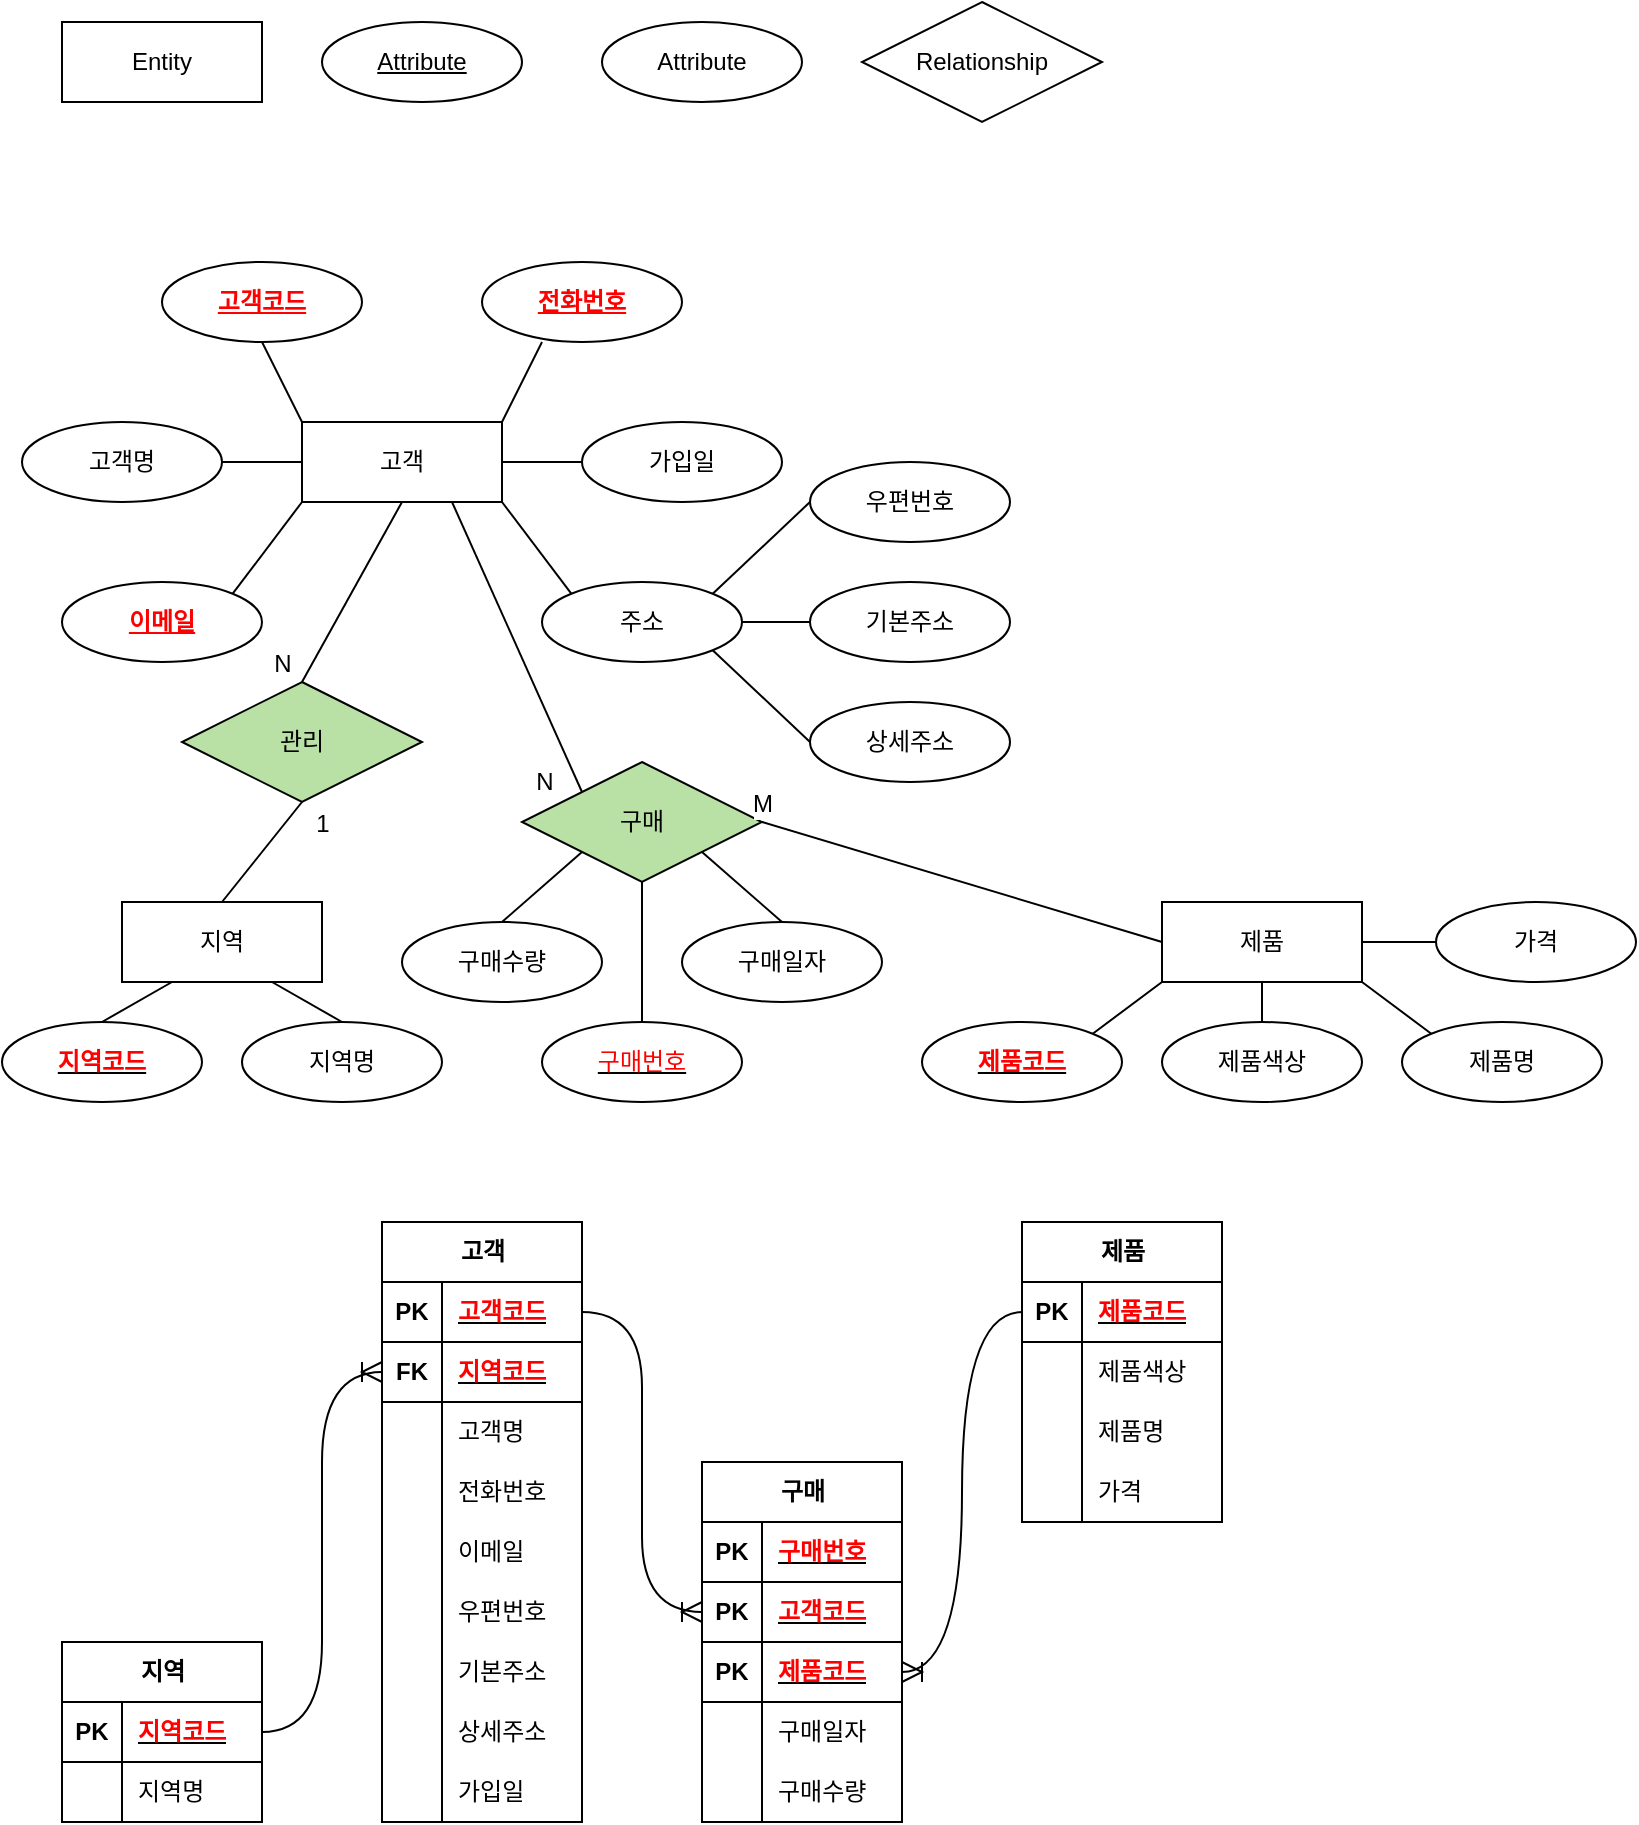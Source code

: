 <mxfile version="26.0.6">
  <diagram name="페이지-1" id="IPxUsClt1SjiCOk8dDJX">
    <mxGraphModel dx="1195" dy="687" grid="1" gridSize="10" guides="1" tooltips="1" connect="1" arrows="1" fold="1" page="1" pageScale="1" pageWidth="827" pageHeight="1169" math="0" shadow="0">
      <root>
        <mxCell id="0" />
        <mxCell id="1" parent="0" />
        <mxCell id="_MS-6Ia2rroUucipYkj8-1" value="Entity" style="whiteSpace=wrap;html=1;align=center;" parent="1" vertex="1">
          <mxGeometry x="40" y="40" width="100" height="40" as="geometry" />
        </mxCell>
        <mxCell id="_MS-6Ia2rroUucipYkj8-2" value="Relationship" style="shape=rhombus;perimeter=rhombusPerimeter;whiteSpace=wrap;html=1;align=center;" parent="1" vertex="1">
          <mxGeometry x="440" y="30" width="120" height="60" as="geometry" />
        </mxCell>
        <mxCell id="_MS-6Ia2rroUucipYkj8-3" value="Attribute" style="ellipse;whiteSpace=wrap;html=1;align=center;" parent="1" vertex="1">
          <mxGeometry x="310" y="40" width="100" height="40" as="geometry" />
        </mxCell>
        <mxCell id="_MS-6Ia2rroUucipYkj8-4" value="Attribute" style="ellipse;whiteSpace=wrap;html=1;align=center;fontStyle=4;" parent="1" vertex="1">
          <mxGeometry x="170" y="40" width="100" height="40" as="geometry" />
        </mxCell>
        <mxCell id="_MS-6Ia2rroUucipYkj8-37" value="고객" style="whiteSpace=wrap;html=1;align=center;" parent="1" vertex="1">
          <mxGeometry x="160" y="240" width="100" height="40" as="geometry" />
        </mxCell>
        <mxCell id="_MS-6Ia2rroUucipYkj8-38" value="고객명" style="ellipse;whiteSpace=wrap;html=1;align=center;" parent="1" vertex="1">
          <mxGeometry x="20" y="240" width="100" height="40" as="geometry" />
        </mxCell>
        <mxCell id="_MS-6Ia2rroUucipYkj8-39" value="고객코드" style="ellipse;whiteSpace=wrap;html=1;align=center;fontStyle=5;fontColor=#FF0000;" parent="1" vertex="1">
          <mxGeometry x="90" y="160" width="100" height="40" as="geometry" />
        </mxCell>
        <mxCell id="_MS-6Ia2rroUucipYkj8-43" value="가입일" style="ellipse;whiteSpace=wrap;html=1;align=center;" parent="1" vertex="1">
          <mxGeometry x="300" y="240" width="100" height="40" as="geometry" />
        </mxCell>
        <mxCell id="_MS-6Ia2rroUucipYkj8-44" value="" style="endArrow=none;html=1;rounded=0;exitX=0.5;exitY=1;exitDx=0;exitDy=0;entryX=0;entryY=0;entryDx=0;entryDy=0;" parent="1" source="_MS-6Ia2rroUucipYkj8-39" target="_MS-6Ia2rroUucipYkj8-37" edge="1">
          <mxGeometry relative="1" as="geometry">
            <mxPoint x="360" y="310" as="sourcePoint" />
            <mxPoint x="520" y="310" as="targetPoint" />
          </mxGeometry>
        </mxCell>
        <mxCell id="_MS-6Ia2rroUucipYkj8-45" value="" style="endArrow=none;html=1;rounded=0;exitX=1;exitY=1;exitDx=0;exitDy=0;entryX=0;entryY=0;entryDx=0;entryDy=0;" parent="1" source="_MS-6Ia2rroUucipYkj8-37" target="_MS-6Ia2rroUucipYkj8-50" edge="1">
          <mxGeometry relative="1" as="geometry">
            <mxPoint x="235" y="280" as="sourcePoint" />
            <mxPoint x="280" y="320" as="targetPoint" />
          </mxGeometry>
        </mxCell>
        <mxCell id="_MS-6Ia2rroUucipYkj8-46" value="" style="endArrow=none;html=1;rounded=0;exitX=0;exitY=1;exitDx=0;exitDy=0;entryX=1;entryY=0;entryDx=0;entryDy=0;" parent="1" source="_MS-6Ia2rroUucipYkj8-37" edge="1">
          <mxGeometry relative="1" as="geometry">
            <mxPoint x="95" y="280" as="sourcePoint" />
            <mxPoint x="125.355" y="325.858" as="targetPoint" />
          </mxGeometry>
        </mxCell>
        <mxCell id="_MS-6Ia2rroUucipYkj8-47" value="" style="endArrow=none;html=1;rounded=0;exitX=0.25;exitY=1;exitDx=0;exitDy=0;entryX=1;entryY=0;entryDx=0;entryDy=0;" parent="1" edge="1" target="_MS-6Ia2rroUucipYkj8-37">
          <mxGeometry relative="1" as="geometry">
            <mxPoint x="280" y="200" as="sourcePoint" />
            <mxPoint x="235" y="240" as="targetPoint" />
          </mxGeometry>
        </mxCell>
        <mxCell id="_MS-6Ia2rroUucipYkj8-48" value="" style="endArrow=none;html=1;rounded=0;exitX=0;exitY=0.5;exitDx=0;exitDy=0;entryX=1;entryY=0.5;entryDx=0;entryDy=0;" parent="1" source="_MS-6Ia2rroUucipYkj8-37" target="_MS-6Ia2rroUucipYkj8-38" edge="1">
          <mxGeometry relative="1" as="geometry">
            <mxPoint x="205" y="300" as="sourcePoint" />
            <mxPoint x="160" y="340" as="targetPoint" />
          </mxGeometry>
        </mxCell>
        <mxCell id="_MS-6Ia2rroUucipYkj8-49" value="" style="endArrow=none;html=1;rounded=0;exitX=0;exitY=0.5;exitDx=0;exitDy=0;" parent="1" source="_MS-6Ia2rroUucipYkj8-43" edge="1">
          <mxGeometry relative="1" as="geometry">
            <mxPoint x="170" y="270" as="sourcePoint" />
            <mxPoint x="260" y="260" as="targetPoint" />
          </mxGeometry>
        </mxCell>
        <mxCell id="_MS-6Ia2rroUucipYkj8-50" value="주소" style="ellipse;whiteSpace=wrap;html=1;align=center;" parent="1" vertex="1">
          <mxGeometry x="280" y="320" width="100" height="40" as="geometry" />
        </mxCell>
        <mxCell id="_MS-6Ia2rroUucipYkj8-51" value="" style="endArrow=none;html=1;rounded=0;exitX=0.5;exitY=1;exitDx=0;exitDy=0;entryX=0.5;entryY=0;entryDx=0;entryDy=0;" parent="1" source="_MS-6Ia2rroUucipYkj8-37" target="1ZsOhBuOJipP3vYC-Oml-26" edge="1">
          <mxGeometry relative="1" as="geometry">
            <mxPoint x="245" y="290" as="sourcePoint" />
            <mxPoint x="210" y="350" as="targetPoint" />
          </mxGeometry>
        </mxCell>
        <mxCell id="1ZsOhBuOJipP3vYC-Oml-28" value="N" style="edgeLabel;html=1;align=center;verticalAlign=middle;resizable=0;points=[];fontSize=12;" vertex="1" connectable="0" parent="_MS-6Ia2rroUucipYkj8-51">
          <mxGeometry x="0.486" y="1" relative="1" as="geometry">
            <mxPoint x="-24" y="13" as="offset" />
          </mxGeometry>
        </mxCell>
        <mxCell id="_MS-6Ia2rroUucipYkj8-52" value="기본주소" style="ellipse;whiteSpace=wrap;html=1;align=center;" parent="1" vertex="1">
          <mxGeometry x="414" y="320" width="100" height="40" as="geometry" />
        </mxCell>
        <mxCell id="_MS-6Ia2rroUucipYkj8-53" value="상세주소" style="ellipse;whiteSpace=wrap;html=1;align=center;" parent="1" vertex="1">
          <mxGeometry x="414" y="380" width="100" height="40" as="geometry" />
        </mxCell>
        <mxCell id="_MS-6Ia2rroUucipYkj8-54" value="우편번호" style="ellipse;whiteSpace=wrap;html=1;align=center;" parent="1" vertex="1">
          <mxGeometry x="414" y="260" width="100" height="40" as="geometry" />
        </mxCell>
        <mxCell id="_MS-6Ia2rroUucipYkj8-56" value="" style="endArrow=none;html=1;rounded=0;exitX=0;exitY=0.5;exitDx=0;exitDy=0;entryX=1;entryY=0;entryDx=0;entryDy=0;" parent="1" source="_MS-6Ia2rroUucipYkj8-54" target="_MS-6Ia2rroUucipYkj8-50" edge="1">
          <mxGeometry relative="1" as="geometry">
            <mxPoint x="410" y="290" as="sourcePoint" />
            <mxPoint x="380" y="339.58" as="targetPoint" />
            <Array as="points" />
          </mxGeometry>
        </mxCell>
        <mxCell id="_MS-6Ia2rroUucipYkj8-57" value="" style="endArrow=none;html=1;rounded=0;exitX=0;exitY=0.5;exitDx=0;exitDy=0;entryX=1;entryY=1;entryDx=0;entryDy=0;" parent="1" source="_MS-6Ia2rroUucipYkj8-53" target="_MS-6Ia2rroUucipYkj8-50" edge="1">
          <mxGeometry relative="1" as="geometry">
            <mxPoint x="424" y="290" as="sourcePoint" />
            <mxPoint x="375" y="336" as="targetPoint" />
            <Array as="points" />
          </mxGeometry>
        </mxCell>
        <mxCell id="_MS-6Ia2rroUucipYkj8-58" value="" style="endArrow=none;html=1;rounded=0;exitX=0;exitY=0.5;exitDx=0;exitDy=0;entryX=1;entryY=0.5;entryDx=0;entryDy=0;" parent="1" source="_MS-6Ia2rroUucipYkj8-52" target="_MS-6Ia2rroUucipYkj8-50" edge="1">
          <mxGeometry relative="1" as="geometry">
            <mxPoint x="434" y="300" as="sourcePoint" />
            <mxPoint x="385" y="346" as="targetPoint" />
            <Array as="points" />
          </mxGeometry>
        </mxCell>
        <mxCell id="_MS-6Ia2rroUucipYkj8-59" value="이메일" style="ellipse;whiteSpace=wrap;html=1;align=center;fontStyle=5;fontColor=#FF0000;" parent="1" vertex="1">
          <mxGeometry x="40" y="320" width="100" height="40" as="geometry" />
        </mxCell>
        <mxCell id="_MS-6Ia2rroUucipYkj8-60" value="전화번호" style="ellipse;whiteSpace=wrap;html=1;align=center;fontStyle=5;fontColor=#FF0000;" parent="1" vertex="1">
          <mxGeometry x="250" y="160" width="100" height="40" as="geometry" />
        </mxCell>
        <mxCell id="1ZsOhBuOJipP3vYC-Oml-1" value="지역" style="whiteSpace=wrap;html=1;align=center;" vertex="1" parent="1">
          <mxGeometry x="70" y="480" width="100" height="40" as="geometry" />
        </mxCell>
        <mxCell id="1ZsOhBuOJipP3vYC-Oml-2" value="&lt;b&gt;&lt;font style=&quot;color: rgb(255, 0, 0);&quot;&gt;지역코드&lt;/font&gt;&lt;/b&gt;" style="ellipse;whiteSpace=wrap;html=1;align=center;fontStyle=4;" vertex="1" parent="1">
          <mxGeometry x="10" y="540" width="100" height="40" as="geometry" />
        </mxCell>
        <mxCell id="1ZsOhBuOJipP3vYC-Oml-3" value="지역명" style="ellipse;whiteSpace=wrap;html=1;align=center;" vertex="1" parent="1">
          <mxGeometry x="130" y="540" width="100" height="40" as="geometry" />
        </mxCell>
        <mxCell id="1ZsOhBuOJipP3vYC-Oml-4" value="" style="endArrow=none;html=1;rounded=0;exitX=0.25;exitY=1;exitDx=0;exitDy=0;entryX=0.5;entryY=0;entryDx=0;entryDy=0;" edge="1" parent="1" source="1ZsOhBuOJipP3vYC-Oml-1" target="1ZsOhBuOJipP3vYC-Oml-2">
          <mxGeometry relative="1" as="geometry">
            <mxPoint x="90" y="520" as="sourcePoint" />
            <mxPoint x="90" y="540" as="targetPoint" />
          </mxGeometry>
        </mxCell>
        <mxCell id="1ZsOhBuOJipP3vYC-Oml-5" value="" style="endArrow=none;html=1;rounded=0;exitX=0.75;exitY=1;exitDx=0;exitDy=0;entryX=0.5;entryY=0;entryDx=0;entryDy=0;" edge="1" parent="1" source="1ZsOhBuOJipP3vYC-Oml-1" target="1ZsOhBuOJipP3vYC-Oml-3">
          <mxGeometry relative="1" as="geometry">
            <mxPoint x="130" y="400" as="sourcePoint" />
            <mxPoint x="130" y="470" as="targetPoint" />
          </mxGeometry>
        </mxCell>
        <mxCell id="1ZsOhBuOJipP3vYC-Oml-7" value="제품" style="whiteSpace=wrap;html=1;align=center;" vertex="1" parent="1">
          <mxGeometry x="590" y="480" width="100" height="40" as="geometry" />
        </mxCell>
        <mxCell id="1ZsOhBuOJipP3vYC-Oml-8" value="&lt;font style=&quot;color: rgb(255, 0, 0);&quot;&gt;&lt;b&gt;제품코드&lt;/b&gt;&lt;/font&gt;" style="ellipse;whiteSpace=wrap;html=1;align=center;fontStyle=4;" vertex="1" parent="1">
          <mxGeometry x="470" y="540" width="100" height="40" as="geometry" />
        </mxCell>
        <mxCell id="1ZsOhBuOJipP3vYC-Oml-9" value="제품명" style="ellipse;whiteSpace=wrap;html=1;align=center;" vertex="1" parent="1">
          <mxGeometry x="710" y="540" width="100" height="40" as="geometry" />
        </mxCell>
        <mxCell id="1ZsOhBuOJipP3vYC-Oml-10" value="제품색상" style="ellipse;whiteSpace=wrap;html=1;align=center;" vertex="1" parent="1">
          <mxGeometry x="590" y="540" width="100" height="40" as="geometry" />
        </mxCell>
        <mxCell id="1ZsOhBuOJipP3vYC-Oml-11" value="" style="endArrow=none;html=1;rounded=0;exitX=0;exitY=1;exitDx=0;exitDy=0;entryX=1;entryY=0;entryDx=0;entryDy=0;" edge="1" parent="1" source="1ZsOhBuOJipP3vYC-Oml-7" target="1ZsOhBuOJipP3vYC-Oml-8">
          <mxGeometry relative="1" as="geometry">
            <mxPoint x="290" y="530" as="sourcePoint" />
            <mxPoint x="290" y="550" as="targetPoint" />
          </mxGeometry>
        </mxCell>
        <mxCell id="1ZsOhBuOJipP3vYC-Oml-13" value="" style="endArrow=none;html=1;rounded=0;exitX=1;exitY=1;exitDx=0;exitDy=0;entryX=0;entryY=0;entryDx=0;entryDy=0;" edge="1" parent="1" source="1ZsOhBuOJipP3vYC-Oml-7" target="1ZsOhBuOJipP3vYC-Oml-9">
          <mxGeometry relative="1" as="geometry">
            <mxPoint x="600" y="530" as="sourcePoint" />
            <mxPoint x="565" y="556" as="targetPoint" />
          </mxGeometry>
        </mxCell>
        <mxCell id="1ZsOhBuOJipP3vYC-Oml-14" value="" style="endArrow=none;html=1;rounded=0;exitX=0.5;exitY=1;exitDx=0;exitDy=0;entryX=0.5;entryY=0;entryDx=0;entryDy=0;" edge="1" parent="1" source="1ZsOhBuOJipP3vYC-Oml-7" target="1ZsOhBuOJipP3vYC-Oml-10">
          <mxGeometry relative="1" as="geometry">
            <mxPoint x="610" y="540" as="sourcePoint" />
            <mxPoint x="575" y="566" as="targetPoint" />
          </mxGeometry>
        </mxCell>
        <mxCell id="1ZsOhBuOJipP3vYC-Oml-15" value="구매" style="shape=rhombus;perimeter=rhombusPerimeter;whiteSpace=wrap;html=1;align=center;fillColor=#B9E0A5;" vertex="1" parent="1">
          <mxGeometry x="270" y="410" width="120" height="60" as="geometry" />
        </mxCell>
        <mxCell id="1ZsOhBuOJipP3vYC-Oml-16" value="" style="endArrow=none;html=1;rounded=0;exitX=0;exitY=0.5;exitDx=0;exitDy=0;entryX=1;entryY=0.5;entryDx=0;entryDy=0;" edge="1" parent="1" source="1ZsOhBuOJipP3vYC-Oml-7" target="1ZsOhBuOJipP3vYC-Oml-15">
          <mxGeometry relative="1" as="geometry">
            <mxPoint x="424" y="410" as="sourcePoint" />
            <mxPoint x="375" y="364" as="targetPoint" />
            <Array as="points" />
          </mxGeometry>
        </mxCell>
        <mxCell id="1ZsOhBuOJipP3vYC-Oml-19" value="M" style="edgeLabel;html=1;align=center;verticalAlign=middle;resizable=0;points=[];fontSize=12;" vertex="1" connectable="0" parent="1ZsOhBuOJipP3vYC-Oml-16">
          <mxGeometry x="-0.011" relative="1" as="geometry">
            <mxPoint x="-101" y="-40" as="offset" />
          </mxGeometry>
        </mxCell>
        <mxCell id="1ZsOhBuOJipP3vYC-Oml-17" value="" style="endArrow=none;html=1;rounded=0;exitX=0;exitY=0;exitDx=0;exitDy=0;entryX=0.75;entryY=1;entryDx=0;entryDy=0;" edge="1" parent="1" source="1ZsOhBuOJipP3vYC-Oml-15" target="_MS-6Ia2rroUucipYkj8-37">
          <mxGeometry relative="1" as="geometry">
            <mxPoint x="410" y="490" as="sourcePoint" />
            <mxPoint x="370" y="465" as="targetPoint" />
            <Array as="points" />
          </mxGeometry>
        </mxCell>
        <mxCell id="1ZsOhBuOJipP3vYC-Oml-18" value="N" style="edgeLabel;html=1;align=center;verticalAlign=middle;resizable=0;points=[];fontSize=12;" vertex="1" connectable="0" parent="1ZsOhBuOJipP3vYC-Oml-17">
          <mxGeometry x="-0.79" relative="1" as="geometry">
            <mxPoint x="-13" y="10" as="offset" />
          </mxGeometry>
        </mxCell>
        <mxCell id="1ZsOhBuOJipP3vYC-Oml-20" value="구매수량" style="ellipse;whiteSpace=wrap;html=1;align=center;" vertex="1" parent="1">
          <mxGeometry x="210" y="490" width="100" height="40" as="geometry" />
        </mxCell>
        <mxCell id="1ZsOhBuOJipP3vYC-Oml-21" value="구매일자" style="ellipse;whiteSpace=wrap;html=1;align=center;" vertex="1" parent="1">
          <mxGeometry x="350" y="490" width="100" height="40" as="geometry" />
        </mxCell>
        <mxCell id="1ZsOhBuOJipP3vYC-Oml-22" value="&lt;font style=&quot;color: rgb(255, 0, 0);&quot;&gt;구매번호&lt;/font&gt;" style="ellipse;whiteSpace=wrap;html=1;align=center;fontStyle=4;" vertex="1" parent="1">
          <mxGeometry x="280" y="540" width="100" height="40" as="geometry" />
        </mxCell>
        <mxCell id="1ZsOhBuOJipP3vYC-Oml-23" value="" style="endArrow=none;html=1;rounded=0;exitX=0;exitY=1;exitDx=0;exitDy=0;entryX=0.5;entryY=0;entryDx=0;entryDy=0;" edge="1" parent="1" source="1ZsOhBuOJipP3vYC-Oml-15" target="1ZsOhBuOJipP3vYC-Oml-20">
          <mxGeometry relative="1" as="geometry">
            <mxPoint x="220" y="290" as="sourcePoint" />
            <mxPoint x="220" y="360" as="targetPoint" />
          </mxGeometry>
        </mxCell>
        <mxCell id="1ZsOhBuOJipP3vYC-Oml-24" value="" style="endArrow=none;html=1;rounded=0;exitX=1;exitY=1;exitDx=0;exitDy=0;entryX=0.5;entryY=0;entryDx=0;entryDy=0;" edge="1" parent="1" source="1ZsOhBuOJipP3vYC-Oml-15" target="1ZsOhBuOJipP3vYC-Oml-21">
          <mxGeometry relative="1" as="geometry">
            <mxPoint x="310" y="465" as="sourcePoint" />
            <mxPoint x="270" y="500" as="targetPoint" />
          </mxGeometry>
        </mxCell>
        <mxCell id="1ZsOhBuOJipP3vYC-Oml-25" value="" style="endArrow=none;html=1;rounded=0;exitX=0.5;exitY=1;exitDx=0;exitDy=0;entryX=0.5;entryY=0;entryDx=0;entryDy=0;" edge="1" parent="1" source="1ZsOhBuOJipP3vYC-Oml-15" target="1ZsOhBuOJipP3vYC-Oml-22">
          <mxGeometry relative="1" as="geometry">
            <mxPoint x="370" y="465" as="sourcePoint" />
            <mxPoint x="410" y="500" as="targetPoint" />
          </mxGeometry>
        </mxCell>
        <mxCell id="1ZsOhBuOJipP3vYC-Oml-26" value="관리" style="shape=rhombus;perimeter=rhombusPerimeter;whiteSpace=wrap;html=1;align=center;fillColor=#B9E0A5;" vertex="1" parent="1">
          <mxGeometry x="100" y="370" width="120" height="60" as="geometry" />
        </mxCell>
        <mxCell id="1ZsOhBuOJipP3vYC-Oml-27" value="" style="endArrow=none;html=1;rounded=0;exitX=0.5;exitY=1;exitDx=0;exitDy=0;entryX=0.5;entryY=0;entryDx=0;entryDy=0;" edge="1" parent="1" source="1ZsOhBuOJipP3vYC-Oml-26" target="1ZsOhBuOJipP3vYC-Oml-1">
          <mxGeometry relative="1" as="geometry">
            <mxPoint x="220" y="290" as="sourcePoint" />
            <mxPoint x="170" y="380" as="targetPoint" />
          </mxGeometry>
        </mxCell>
        <mxCell id="1ZsOhBuOJipP3vYC-Oml-29" value="1" style="edgeLabel;html=1;align=center;verticalAlign=middle;resizable=0;points=[];fontSize=12;" vertex="1" connectable="0" parent="1ZsOhBuOJipP3vYC-Oml-27">
          <mxGeometry x="-0.598" y="1" relative="1" as="geometry">
            <mxPoint x="17" as="offset" />
          </mxGeometry>
        </mxCell>
        <mxCell id="1ZsOhBuOJipP3vYC-Oml-32" value="고객" style="shape=table;startSize=30;container=1;collapsible=1;childLayout=tableLayout;fixedRows=1;rowLines=0;fontStyle=1;align=center;resizeLast=1;html=1;" vertex="1" parent="1">
          <mxGeometry x="200" y="640" width="100" height="300" as="geometry" />
        </mxCell>
        <mxCell id="1ZsOhBuOJipP3vYC-Oml-33" value="" style="shape=tableRow;horizontal=0;startSize=0;swimlaneHead=0;swimlaneBody=0;fillColor=none;collapsible=0;dropTarget=0;points=[[0,0.5],[1,0.5]];portConstraint=eastwest;top=0;left=0;right=0;bottom=1;" vertex="1" parent="1ZsOhBuOJipP3vYC-Oml-32">
          <mxGeometry y="30" width="100" height="30" as="geometry" />
        </mxCell>
        <mxCell id="1ZsOhBuOJipP3vYC-Oml-34" value="PK" style="shape=partialRectangle;connectable=0;fillColor=none;top=0;left=0;bottom=0;right=0;fontStyle=1;overflow=hidden;whiteSpace=wrap;html=1;" vertex="1" parent="1ZsOhBuOJipP3vYC-Oml-33">
          <mxGeometry width="30" height="30" as="geometry">
            <mxRectangle width="30" height="30" as="alternateBounds" />
          </mxGeometry>
        </mxCell>
        <mxCell id="1ZsOhBuOJipP3vYC-Oml-35" value="&lt;font style=&quot;color: rgb(255, 0, 0);&quot;&gt;고객코드&lt;/font&gt;" style="shape=partialRectangle;connectable=0;fillColor=none;top=0;left=0;bottom=0;right=0;align=left;spacingLeft=6;fontStyle=5;overflow=hidden;whiteSpace=wrap;html=1;" vertex="1" parent="1ZsOhBuOJipP3vYC-Oml-33">
          <mxGeometry x="30" width="70" height="30" as="geometry">
            <mxRectangle width="70" height="30" as="alternateBounds" />
          </mxGeometry>
        </mxCell>
        <mxCell id="1ZsOhBuOJipP3vYC-Oml-129" value="" style="shape=tableRow;horizontal=0;startSize=0;swimlaneHead=0;swimlaneBody=0;fillColor=none;collapsible=0;dropTarget=0;points=[[0,0.5],[1,0.5]];portConstraint=eastwest;top=0;left=0;right=0;bottom=1;" vertex="1" parent="1ZsOhBuOJipP3vYC-Oml-32">
          <mxGeometry y="60" width="100" height="30" as="geometry" />
        </mxCell>
        <mxCell id="1ZsOhBuOJipP3vYC-Oml-130" value="FK" style="shape=partialRectangle;connectable=0;fillColor=none;top=0;left=0;bottom=0;right=0;fontStyle=1;overflow=hidden;whiteSpace=wrap;html=1;" vertex="1" parent="1ZsOhBuOJipP3vYC-Oml-129">
          <mxGeometry width="30" height="30" as="geometry">
            <mxRectangle width="30" height="30" as="alternateBounds" />
          </mxGeometry>
        </mxCell>
        <mxCell id="1ZsOhBuOJipP3vYC-Oml-131" value="&lt;font style=&quot;color: rgb(255, 0, 0);&quot;&gt;지역코드&lt;/font&gt;" style="shape=partialRectangle;connectable=0;fillColor=none;top=0;left=0;bottom=0;right=0;align=left;spacingLeft=6;fontStyle=5;overflow=hidden;whiteSpace=wrap;html=1;" vertex="1" parent="1ZsOhBuOJipP3vYC-Oml-129">
          <mxGeometry x="30" width="70" height="30" as="geometry">
            <mxRectangle width="70" height="30" as="alternateBounds" />
          </mxGeometry>
        </mxCell>
        <mxCell id="1ZsOhBuOJipP3vYC-Oml-36" value="" style="shape=tableRow;horizontal=0;startSize=0;swimlaneHead=0;swimlaneBody=0;fillColor=none;collapsible=0;dropTarget=0;points=[[0,0.5],[1,0.5]];portConstraint=eastwest;top=0;left=0;right=0;bottom=0;" vertex="1" parent="1ZsOhBuOJipP3vYC-Oml-32">
          <mxGeometry y="90" width="100" height="30" as="geometry" />
        </mxCell>
        <mxCell id="1ZsOhBuOJipP3vYC-Oml-37" value="" style="shape=partialRectangle;connectable=0;fillColor=none;top=0;left=0;bottom=0;right=0;editable=1;overflow=hidden;whiteSpace=wrap;html=1;" vertex="1" parent="1ZsOhBuOJipP3vYC-Oml-36">
          <mxGeometry width="30" height="30" as="geometry">
            <mxRectangle width="30" height="30" as="alternateBounds" />
          </mxGeometry>
        </mxCell>
        <mxCell id="1ZsOhBuOJipP3vYC-Oml-38" value="고객명" style="shape=partialRectangle;connectable=0;fillColor=none;top=0;left=0;bottom=0;right=0;align=left;spacingLeft=6;overflow=hidden;whiteSpace=wrap;html=1;" vertex="1" parent="1ZsOhBuOJipP3vYC-Oml-36">
          <mxGeometry x="30" width="70" height="30" as="geometry">
            <mxRectangle width="70" height="30" as="alternateBounds" />
          </mxGeometry>
        </mxCell>
        <mxCell id="1ZsOhBuOJipP3vYC-Oml-39" value="" style="shape=tableRow;horizontal=0;startSize=0;swimlaneHead=0;swimlaneBody=0;fillColor=none;collapsible=0;dropTarget=0;points=[[0,0.5],[1,0.5]];portConstraint=eastwest;top=0;left=0;right=0;bottom=0;" vertex="1" parent="1ZsOhBuOJipP3vYC-Oml-32">
          <mxGeometry y="120" width="100" height="30" as="geometry" />
        </mxCell>
        <mxCell id="1ZsOhBuOJipP3vYC-Oml-40" value="" style="shape=partialRectangle;connectable=0;fillColor=none;top=0;left=0;bottom=0;right=0;editable=1;overflow=hidden;whiteSpace=wrap;html=1;" vertex="1" parent="1ZsOhBuOJipP3vYC-Oml-39">
          <mxGeometry width="30" height="30" as="geometry">
            <mxRectangle width="30" height="30" as="alternateBounds" />
          </mxGeometry>
        </mxCell>
        <mxCell id="1ZsOhBuOJipP3vYC-Oml-41" value="전화번호" style="shape=partialRectangle;connectable=0;fillColor=none;top=0;left=0;bottom=0;right=0;align=left;spacingLeft=6;overflow=hidden;whiteSpace=wrap;html=1;" vertex="1" parent="1ZsOhBuOJipP3vYC-Oml-39">
          <mxGeometry x="30" width="70" height="30" as="geometry">
            <mxRectangle width="70" height="30" as="alternateBounds" />
          </mxGeometry>
        </mxCell>
        <mxCell id="1ZsOhBuOJipP3vYC-Oml-42" value="" style="shape=tableRow;horizontal=0;startSize=0;swimlaneHead=0;swimlaneBody=0;fillColor=none;collapsible=0;dropTarget=0;points=[[0,0.5],[1,0.5]];portConstraint=eastwest;top=0;left=0;right=0;bottom=0;" vertex="1" parent="1ZsOhBuOJipP3vYC-Oml-32">
          <mxGeometry y="150" width="100" height="30" as="geometry" />
        </mxCell>
        <mxCell id="1ZsOhBuOJipP3vYC-Oml-43" value="" style="shape=partialRectangle;connectable=0;fillColor=none;top=0;left=0;bottom=0;right=0;editable=1;overflow=hidden;whiteSpace=wrap;html=1;" vertex="1" parent="1ZsOhBuOJipP3vYC-Oml-42">
          <mxGeometry width="30" height="30" as="geometry">
            <mxRectangle width="30" height="30" as="alternateBounds" />
          </mxGeometry>
        </mxCell>
        <mxCell id="1ZsOhBuOJipP3vYC-Oml-44" value="이메일" style="shape=partialRectangle;connectable=0;fillColor=none;top=0;left=0;bottom=0;right=0;align=left;spacingLeft=6;overflow=hidden;whiteSpace=wrap;html=1;" vertex="1" parent="1ZsOhBuOJipP3vYC-Oml-42">
          <mxGeometry x="30" width="70" height="30" as="geometry">
            <mxRectangle width="70" height="30" as="alternateBounds" />
          </mxGeometry>
        </mxCell>
        <mxCell id="1ZsOhBuOJipP3vYC-Oml-46" value="" style="shape=tableRow;horizontal=0;startSize=0;swimlaneHead=0;swimlaneBody=0;fillColor=none;collapsible=0;dropTarget=0;points=[[0,0.5],[1,0.5]];portConstraint=eastwest;top=0;left=0;right=0;bottom=0;" vertex="1" parent="1ZsOhBuOJipP3vYC-Oml-32">
          <mxGeometry y="180" width="100" height="30" as="geometry" />
        </mxCell>
        <mxCell id="1ZsOhBuOJipP3vYC-Oml-47" value="" style="shape=partialRectangle;connectable=0;fillColor=none;top=0;left=0;bottom=0;right=0;editable=1;overflow=hidden;whiteSpace=wrap;html=1;" vertex="1" parent="1ZsOhBuOJipP3vYC-Oml-46">
          <mxGeometry width="30" height="30" as="geometry">
            <mxRectangle width="30" height="30" as="alternateBounds" />
          </mxGeometry>
        </mxCell>
        <mxCell id="1ZsOhBuOJipP3vYC-Oml-48" value="우편번호" style="shape=partialRectangle;connectable=0;fillColor=none;top=0;left=0;bottom=0;right=0;align=left;spacingLeft=6;overflow=hidden;whiteSpace=wrap;html=1;" vertex="1" parent="1ZsOhBuOJipP3vYC-Oml-46">
          <mxGeometry x="30" width="70" height="30" as="geometry">
            <mxRectangle width="70" height="30" as="alternateBounds" />
          </mxGeometry>
        </mxCell>
        <mxCell id="1ZsOhBuOJipP3vYC-Oml-49" value="" style="shape=tableRow;horizontal=0;startSize=0;swimlaneHead=0;swimlaneBody=0;fillColor=none;collapsible=0;dropTarget=0;points=[[0,0.5],[1,0.5]];portConstraint=eastwest;top=0;left=0;right=0;bottom=0;" vertex="1" parent="1ZsOhBuOJipP3vYC-Oml-32">
          <mxGeometry y="210" width="100" height="30" as="geometry" />
        </mxCell>
        <mxCell id="1ZsOhBuOJipP3vYC-Oml-50" value="" style="shape=partialRectangle;connectable=0;fillColor=none;top=0;left=0;bottom=0;right=0;editable=1;overflow=hidden;whiteSpace=wrap;html=1;" vertex="1" parent="1ZsOhBuOJipP3vYC-Oml-49">
          <mxGeometry width="30" height="30" as="geometry">
            <mxRectangle width="30" height="30" as="alternateBounds" />
          </mxGeometry>
        </mxCell>
        <mxCell id="1ZsOhBuOJipP3vYC-Oml-51" value="기본주소" style="shape=partialRectangle;connectable=0;fillColor=none;top=0;left=0;bottom=0;right=0;align=left;spacingLeft=6;overflow=hidden;whiteSpace=wrap;html=1;" vertex="1" parent="1ZsOhBuOJipP3vYC-Oml-49">
          <mxGeometry x="30" width="70" height="30" as="geometry">
            <mxRectangle width="70" height="30" as="alternateBounds" />
          </mxGeometry>
        </mxCell>
        <mxCell id="1ZsOhBuOJipP3vYC-Oml-52" value="" style="shape=tableRow;horizontal=0;startSize=0;swimlaneHead=0;swimlaneBody=0;fillColor=none;collapsible=0;dropTarget=0;points=[[0,0.5],[1,0.5]];portConstraint=eastwest;top=0;left=0;right=0;bottom=0;" vertex="1" parent="1ZsOhBuOJipP3vYC-Oml-32">
          <mxGeometry y="240" width="100" height="30" as="geometry" />
        </mxCell>
        <mxCell id="1ZsOhBuOJipP3vYC-Oml-53" value="" style="shape=partialRectangle;connectable=0;fillColor=none;top=0;left=0;bottom=0;right=0;editable=1;overflow=hidden;whiteSpace=wrap;html=1;" vertex="1" parent="1ZsOhBuOJipP3vYC-Oml-52">
          <mxGeometry width="30" height="30" as="geometry">
            <mxRectangle width="30" height="30" as="alternateBounds" />
          </mxGeometry>
        </mxCell>
        <mxCell id="1ZsOhBuOJipP3vYC-Oml-54" value="상세주소" style="shape=partialRectangle;connectable=0;fillColor=none;top=0;left=0;bottom=0;right=0;align=left;spacingLeft=6;overflow=hidden;whiteSpace=wrap;html=1;" vertex="1" parent="1ZsOhBuOJipP3vYC-Oml-52">
          <mxGeometry x="30" width="70" height="30" as="geometry">
            <mxRectangle width="70" height="30" as="alternateBounds" />
          </mxGeometry>
        </mxCell>
        <mxCell id="1ZsOhBuOJipP3vYC-Oml-55" value="" style="shape=tableRow;horizontal=0;startSize=0;swimlaneHead=0;swimlaneBody=0;fillColor=none;collapsible=0;dropTarget=0;points=[[0,0.5],[1,0.5]];portConstraint=eastwest;top=0;left=0;right=0;bottom=0;" vertex="1" parent="1ZsOhBuOJipP3vYC-Oml-32">
          <mxGeometry y="270" width="100" height="30" as="geometry" />
        </mxCell>
        <mxCell id="1ZsOhBuOJipP3vYC-Oml-56" value="" style="shape=partialRectangle;connectable=0;fillColor=none;top=0;left=0;bottom=0;right=0;editable=1;overflow=hidden;whiteSpace=wrap;html=1;" vertex="1" parent="1ZsOhBuOJipP3vYC-Oml-55">
          <mxGeometry width="30" height="30" as="geometry">
            <mxRectangle width="30" height="30" as="alternateBounds" />
          </mxGeometry>
        </mxCell>
        <mxCell id="1ZsOhBuOJipP3vYC-Oml-57" value="가입일" style="shape=partialRectangle;connectable=0;fillColor=none;top=0;left=0;bottom=0;right=0;align=left;spacingLeft=6;overflow=hidden;whiteSpace=wrap;html=1;" vertex="1" parent="1ZsOhBuOJipP3vYC-Oml-55">
          <mxGeometry x="30" width="70" height="30" as="geometry">
            <mxRectangle width="70" height="30" as="alternateBounds" />
          </mxGeometry>
        </mxCell>
        <mxCell id="1ZsOhBuOJipP3vYC-Oml-58" value="지역" style="shape=table;startSize=30;container=1;collapsible=1;childLayout=tableLayout;fixedRows=1;rowLines=0;fontStyle=1;align=center;resizeLast=1;html=1;" vertex="1" parent="1">
          <mxGeometry x="40" y="850" width="100" height="90" as="geometry" />
        </mxCell>
        <mxCell id="1ZsOhBuOJipP3vYC-Oml-59" value="" style="shape=tableRow;horizontal=0;startSize=0;swimlaneHead=0;swimlaneBody=0;fillColor=none;collapsible=0;dropTarget=0;points=[[0,0.5],[1,0.5]];portConstraint=eastwest;top=0;left=0;right=0;bottom=1;" vertex="1" parent="1ZsOhBuOJipP3vYC-Oml-58">
          <mxGeometry y="30" width="100" height="30" as="geometry" />
        </mxCell>
        <mxCell id="1ZsOhBuOJipP3vYC-Oml-60" value="PK" style="shape=partialRectangle;connectable=0;fillColor=none;top=0;left=0;bottom=0;right=0;fontStyle=1;overflow=hidden;whiteSpace=wrap;html=1;" vertex="1" parent="1ZsOhBuOJipP3vYC-Oml-59">
          <mxGeometry width="30" height="30" as="geometry">
            <mxRectangle width="30" height="30" as="alternateBounds" />
          </mxGeometry>
        </mxCell>
        <mxCell id="1ZsOhBuOJipP3vYC-Oml-61" value="&lt;font style=&quot;color: rgb(255, 0, 0);&quot;&gt;지역코드&lt;/font&gt;" style="shape=partialRectangle;connectable=0;fillColor=none;top=0;left=0;bottom=0;right=0;align=left;spacingLeft=6;fontStyle=5;overflow=hidden;whiteSpace=wrap;html=1;" vertex="1" parent="1ZsOhBuOJipP3vYC-Oml-59">
          <mxGeometry x="30" width="70" height="30" as="geometry">
            <mxRectangle width="70" height="30" as="alternateBounds" />
          </mxGeometry>
        </mxCell>
        <mxCell id="1ZsOhBuOJipP3vYC-Oml-62" value="" style="shape=tableRow;horizontal=0;startSize=0;swimlaneHead=0;swimlaneBody=0;fillColor=none;collapsible=0;dropTarget=0;points=[[0,0.5],[1,0.5]];portConstraint=eastwest;top=0;left=0;right=0;bottom=0;" vertex="1" parent="1ZsOhBuOJipP3vYC-Oml-58">
          <mxGeometry y="60" width="100" height="30" as="geometry" />
        </mxCell>
        <mxCell id="1ZsOhBuOJipP3vYC-Oml-63" value="" style="shape=partialRectangle;connectable=0;fillColor=none;top=0;left=0;bottom=0;right=0;editable=1;overflow=hidden;whiteSpace=wrap;html=1;" vertex="1" parent="1ZsOhBuOJipP3vYC-Oml-62">
          <mxGeometry width="30" height="30" as="geometry">
            <mxRectangle width="30" height="30" as="alternateBounds" />
          </mxGeometry>
        </mxCell>
        <mxCell id="1ZsOhBuOJipP3vYC-Oml-64" value="지역명" style="shape=partialRectangle;connectable=0;fillColor=none;top=0;left=0;bottom=0;right=0;align=left;spacingLeft=6;overflow=hidden;whiteSpace=wrap;html=1;" vertex="1" parent="1ZsOhBuOJipP3vYC-Oml-62">
          <mxGeometry x="30" width="70" height="30" as="geometry">
            <mxRectangle width="70" height="30" as="alternateBounds" />
          </mxGeometry>
        </mxCell>
        <mxCell id="1ZsOhBuOJipP3vYC-Oml-83" value="제품" style="shape=table;startSize=30;container=1;collapsible=1;childLayout=tableLayout;fixedRows=1;rowLines=0;fontStyle=1;align=center;resizeLast=1;html=1;" vertex="1" parent="1">
          <mxGeometry x="520" y="640" width="100" height="150" as="geometry" />
        </mxCell>
        <mxCell id="1ZsOhBuOJipP3vYC-Oml-84" value="" style="shape=tableRow;horizontal=0;startSize=0;swimlaneHead=0;swimlaneBody=0;fillColor=none;collapsible=0;dropTarget=0;points=[[0,0.5],[1,0.5]];portConstraint=eastwest;top=0;left=0;right=0;bottom=1;" vertex="1" parent="1ZsOhBuOJipP3vYC-Oml-83">
          <mxGeometry y="30" width="100" height="30" as="geometry" />
        </mxCell>
        <mxCell id="1ZsOhBuOJipP3vYC-Oml-85" value="PK" style="shape=partialRectangle;connectable=0;fillColor=none;top=0;left=0;bottom=0;right=0;fontStyle=1;overflow=hidden;whiteSpace=wrap;html=1;" vertex="1" parent="1ZsOhBuOJipP3vYC-Oml-84">
          <mxGeometry width="30" height="30" as="geometry">
            <mxRectangle width="30" height="30" as="alternateBounds" />
          </mxGeometry>
        </mxCell>
        <mxCell id="1ZsOhBuOJipP3vYC-Oml-86" value="&lt;font style=&quot;color: rgb(255, 0, 0);&quot;&gt;제품코드&lt;/font&gt;" style="shape=partialRectangle;connectable=0;fillColor=none;top=0;left=0;bottom=0;right=0;align=left;spacingLeft=6;fontStyle=5;overflow=hidden;whiteSpace=wrap;html=1;" vertex="1" parent="1ZsOhBuOJipP3vYC-Oml-84">
          <mxGeometry x="30" width="70" height="30" as="geometry">
            <mxRectangle width="70" height="30" as="alternateBounds" />
          </mxGeometry>
        </mxCell>
        <mxCell id="1ZsOhBuOJipP3vYC-Oml-87" value="" style="shape=tableRow;horizontal=0;startSize=0;swimlaneHead=0;swimlaneBody=0;fillColor=none;collapsible=0;dropTarget=0;points=[[0,0.5],[1,0.5]];portConstraint=eastwest;top=0;left=0;right=0;bottom=0;" vertex="1" parent="1ZsOhBuOJipP3vYC-Oml-83">
          <mxGeometry y="60" width="100" height="30" as="geometry" />
        </mxCell>
        <mxCell id="1ZsOhBuOJipP3vYC-Oml-88" value="" style="shape=partialRectangle;connectable=0;fillColor=none;top=0;left=0;bottom=0;right=0;editable=1;overflow=hidden;whiteSpace=wrap;html=1;" vertex="1" parent="1ZsOhBuOJipP3vYC-Oml-87">
          <mxGeometry width="30" height="30" as="geometry">
            <mxRectangle width="30" height="30" as="alternateBounds" />
          </mxGeometry>
        </mxCell>
        <mxCell id="1ZsOhBuOJipP3vYC-Oml-89" value="제품색상" style="shape=partialRectangle;connectable=0;fillColor=none;top=0;left=0;bottom=0;right=0;align=left;spacingLeft=6;overflow=hidden;whiteSpace=wrap;html=1;" vertex="1" parent="1ZsOhBuOJipP3vYC-Oml-87">
          <mxGeometry x="30" width="70" height="30" as="geometry">
            <mxRectangle width="70" height="30" as="alternateBounds" />
          </mxGeometry>
        </mxCell>
        <mxCell id="1ZsOhBuOJipP3vYC-Oml-90" value="" style="shape=tableRow;horizontal=0;startSize=0;swimlaneHead=0;swimlaneBody=0;fillColor=none;collapsible=0;dropTarget=0;points=[[0,0.5],[1,0.5]];portConstraint=eastwest;top=0;left=0;right=0;bottom=0;" vertex="1" parent="1ZsOhBuOJipP3vYC-Oml-83">
          <mxGeometry y="90" width="100" height="30" as="geometry" />
        </mxCell>
        <mxCell id="1ZsOhBuOJipP3vYC-Oml-91" value="" style="shape=partialRectangle;connectable=0;fillColor=none;top=0;left=0;bottom=0;right=0;editable=1;overflow=hidden;whiteSpace=wrap;html=1;" vertex="1" parent="1ZsOhBuOJipP3vYC-Oml-90">
          <mxGeometry width="30" height="30" as="geometry">
            <mxRectangle width="30" height="30" as="alternateBounds" />
          </mxGeometry>
        </mxCell>
        <mxCell id="1ZsOhBuOJipP3vYC-Oml-92" value="제품명" style="shape=partialRectangle;connectable=0;fillColor=none;top=0;left=0;bottom=0;right=0;align=left;spacingLeft=6;overflow=hidden;whiteSpace=wrap;html=1;" vertex="1" parent="1ZsOhBuOJipP3vYC-Oml-90">
          <mxGeometry x="30" width="70" height="30" as="geometry">
            <mxRectangle width="70" height="30" as="alternateBounds" />
          </mxGeometry>
        </mxCell>
        <mxCell id="1ZsOhBuOJipP3vYC-Oml-95" value="" style="shape=tableRow;horizontal=0;startSize=0;swimlaneHead=0;swimlaneBody=0;fillColor=none;collapsible=0;dropTarget=0;points=[[0,0.5],[1,0.5]];portConstraint=eastwest;top=0;left=0;right=0;bottom=0;" vertex="1" parent="1ZsOhBuOJipP3vYC-Oml-83">
          <mxGeometry y="120" width="100" height="30" as="geometry" />
        </mxCell>
        <mxCell id="1ZsOhBuOJipP3vYC-Oml-96" value="" style="shape=partialRectangle;connectable=0;fillColor=none;top=0;left=0;bottom=0;right=0;editable=1;overflow=hidden;whiteSpace=wrap;html=1;" vertex="1" parent="1ZsOhBuOJipP3vYC-Oml-95">
          <mxGeometry width="30" height="30" as="geometry">
            <mxRectangle width="30" height="30" as="alternateBounds" />
          </mxGeometry>
        </mxCell>
        <mxCell id="1ZsOhBuOJipP3vYC-Oml-97" value="가격" style="shape=partialRectangle;connectable=0;fillColor=none;top=0;left=0;bottom=0;right=0;align=left;spacingLeft=6;overflow=hidden;whiteSpace=wrap;html=1;" vertex="1" parent="1ZsOhBuOJipP3vYC-Oml-95">
          <mxGeometry x="30" width="70" height="30" as="geometry">
            <mxRectangle width="70" height="30" as="alternateBounds" />
          </mxGeometry>
        </mxCell>
        <mxCell id="1ZsOhBuOJipP3vYC-Oml-93" value="가격" style="ellipse;whiteSpace=wrap;html=1;align=center;" vertex="1" parent="1">
          <mxGeometry x="727" y="480" width="100" height="40" as="geometry" />
        </mxCell>
        <mxCell id="1ZsOhBuOJipP3vYC-Oml-94" value="" style="endArrow=none;html=1;rounded=0;exitX=1;exitY=0.5;exitDx=0;exitDy=0;entryX=0;entryY=0.5;entryDx=0;entryDy=0;" edge="1" parent="1" source="1ZsOhBuOJipP3vYC-Oml-7" target="1ZsOhBuOJipP3vYC-Oml-93">
          <mxGeometry relative="1" as="geometry">
            <mxPoint x="700" y="530" as="sourcePoint" />
            <mxPoint x="735" y="556" as="targetPoint" />
          </mxGeometry>
        </mxCell>
        <mxCell id="1ZsOhBuOJipP3vYC-Oml-108" value="" style="edgeStyle=entityRelationEdgeStyle;fontSize=12;html=1;endArrow=ERoneToMany;rounded=0;startSize=8;endSize=8;curved=1;entryX=0;entryY=0.5;entryDx=0;entryDy=0;exitX=1;exitY=0.5;exitDx=0;exitDy=0;" edge="1" parent="1" source="1ZsOhBuOJipP3vYC-Oml-59" target="1ZsOhBuOJipP3vYC-Oml-129">
          <mxGeometry width="100" height="100" relative="1" as="geometry">
            <mxPoint x="300" y="780" as="sourcePoint" />
            <mxPoint x="400" y="760" as="targetPoint" />
          </mxGeometry>
        </mxCell>
        <mxCell id="1ZsOhBuOJipP3vYC-Oml-98" value="구매" style="shape=table;startSize=30;container=1;collapsible=1;childLayout=tableLayout;fixedRows=1;rowLines=0;fontStyle=1;align=center;resizeLast=1;html=1;" vertex="1" parent="1">
          <mxGeometry x="360" y="760" width="100" height="180" as="geometry" />
        </mxCell>
        <mxCell id="1ZsOhBuOJipP3vYC-Oml-99" value="" style="shape=tableRow;horizontal=0;startSize=0;swimlaneHead=0;swimlaneBody=0;fillColor=none;collapsible=0;dropTarget=0;points=[[0,0.5],[1,0.5]];portConstraint=eastwest;top=0;left=0;right=0;bottom=1;" vertex="1" parent="1ZsOhBuOJipP3vYC-Oml-98">
          <mxGeometry y="30" width="100" height="30" as="geometry" />
        </mxCell>
        <mxCell id="1ZsOhBuOJipP3vYC-Oml-100" value="PK" style="shape=partialRectangle;connectable=0;fillColor=none;top=0;left=0;bottom=0;right=0;fontStyle=1;overflow=hidden;whiteSpace=wrap;html=1;" vertex="1" parent="1ZsOhBuOJipP3vYC-Oml-99">
          <mxGeometry width="30" height="30" as="geometry">
            <mxRectangle width="30" height="30" as="alternateBounds" />
          </mxGeometry>
        </mxCell>
        <mxCell id="1ZsOhBuOJipP3vYC-Oml-101" value="&lt;font style=&quot;color: rgb(255, 0, 0);&quot;&gt;구매번호&lt;/font&gt;" style="shape=partialRectangle;connectable=0;fillColor=none;top=0;left=0;bottom=0;right=0;align=left;spacingLeft=6;fontStyle=5;overflow=hidden;whiteSpace=wrap;html=1;" vertex="1" parent="1ZsOhBuOJipP3vYC-Oml-99">
          <mxGeometry x="30" width="70" height="30" as="geometry">
            <mxRectangle width="70" height="30" as="alternateBounds" />
          </mxGeometry>
        </mxCell>
        <mxCell id="1ZsOhBuOJipP3vYC-Oml-109" value="" style="shape=tableRow;horizontal=0;startSize=0;swimlaneHead=0;swimlaneBody=0;fillColor=none;collapsible=0;dropTarget=0;points=[[0,0.5],[1,0.5]];portConstraint=eastwest;top=0;left=0;right=0;bottom=1;" vertex="1" parent="1ZsOhBuOJipP3vYC-Oml-98">
          <mxGeometry y="60" width="100" height="30" as="geometry" />
        </mxCell>
        <mxCell id="1ZsOhBuOJipP3vYC-Oml-110" value="PK" style="shape=partialRectangle;connectable=0;fillColor=none;top=0;left=0;bottom=0;right=0;fontStyle=1;overflow=hidden;whiteSpace=wrap;html=1;" vertex="1" parent="1ZsOhBuOJipP3vYC-Oml-109">
          <mxGeometry width="30" height="30" as="geometry">
            <mxRectangle width="30" height="30" as="alternateBounds" />
          </mxGeometry>
        </mxCell>
        <mxCell id="1ZsOhBuOJipP3vYC-Oml-111" value="&lt;font style=&quot;color: rgb(255, 0, 0);&quot;&gt;고객코드&lt;/font&gt;" style="shape=partialRectangle;connectable=0;fillColor=none;top=0;left=0;bottom=0;right=0;align=left;spacingLeft=6;fontStyle=5;overflow=hidden;whiteSpace=wrap;html=1;" vertex="1" parent="1ZsOhBuOJipP3vYC-Oml-109">
          <mxGeometry x="30" width="70" height="30" as="geometry">
            <mxRectangle width="70" height="30" as="alternateBounds" />
          </mxGeometry>
        </mxCell>
        <mxCell id="1ZsOhBuOJipP3vYC-Oml-112" value="" style="shape=tableRow;horizontal=0;startSize=0;swimlaneHead=0;swimlaneBody=0;fillColor=none;collapsible=0;dropTarget=0;points=[[0,0.5],[1,0.5]];portConstraint=eastwest;top=0;left=0;right=0;bottom=1;" vertex="1" parent="1ZsOhBuOJipP3vYC-Oml-98">
          <mxGeometry y="90" width="100" height="30" as="geometry" />
        </mxCell>
        <mxCell id="1ZsOhBuOJipP3vYC-Oml-113" value="PK" style="shape=partialRectangle;connectable=0;fillColor=none;top=0;left=0;bottom=0;right=0;fontStyle=1;overflow=hidden;whiteSpace=wrap;html=1;" vertex="1" parent="1ZsOhBuOJipP3vYC-Oml-112">
          <mxGeometry width="30" height="30" as="geometry">
            <mxRectangle width="30" height="30" as="alternateBounds" />
          </mxGeometry>
        </mxCell>
        <mxCell id="1ZsOhBuOJipP3vYC-Oml-114" value="&lt;font style=&quot;color: rgb(255, 0, 0);&quot;&gt;제품코드&lt;/font&gt;" style="shape=partialRectangle;connectable=0;fillColor=none;top=0;left=0;bottom=0;right=0;align=left;spacingLeft=6;fontStyle=5;overflow=hidden;whiteSpace=wrap;html=1;" vertex="1" parent="1ZsOhBuOJipP3vYC-Oml-112">
          <mxGeometry x="30" width="70" height="30" as="geometry">
            <mxRectangle width="70" height="30" as="alternateBounds" />
          </mxGeometry>
        </mxCell>
        <mxCell id="1ZsOhBuOJipP3vYC-Oml-105" value="" style="shape=tableRow;horizontal=0;startSize=0;swimlaneHead=0;swimlaneBody=0;fillColor=none;collapsible=0;dropTarget=0;points=[[0,0.5],[1,0.5]];portConstraint=eastwest;top=0;left=0;right=0;bottom=0;" vertex="1" parent="1ZsOhBuOJipP3vYC-Oml-98">
          <mxGeometry y="120" width="100" height="30" as="geometry" />
        </mxCell>
        <mxCell id="1ZsOhBuOJipP3vYC-Oml-106" value="" style="shape=partialRectangle;connectable=0;fillColor=none;top=0;left=0;bottom=0;right=0;editable=1;overflow=hidden;whiteSpace=wrap;html=1;" vertex="1" parent="1ZsOhBuOJipP3vYC-Oml-105">
          <mxGeometry width="30" height="30" as="geometry">
            <mxRectangle width="30" height="30" as="alternateBounds" />
          </mxGeometry>
        </mxCell>
        <mxCell id="1ZsOhBuOJipP3vYC-Oml-107" value="구매일자" style="shape=partialRectangle;connectable=0;fillColor=none;top=0;left=0;bottom=0;right=0;align=left;spacingLeft=6;overflow=hidden;whiteSpace=wrap;html=1;" vertex="1" parent="1ZsOhBuOJipP3vYC-Oml-105">
          <mxGeometry x="30" width="70" height="30" as="geometry">
            <mxRectangle width="70" height="30" as="alternateBounds" />
          </mxGeometry>
        </mxCell>
        <mxCell id="1ZsOhBuOJipP3vYC-Oml-125" value="" style="shape=tableRow;horizontal=0;startSize=0;swimlaneHead=0;swimlaneBody=0;fillColor=none;collapsible=0;dropTarget=0;points=[[0,0.5],[1,0.5]];portConstraint=eastwest;top=0;left=0;right=0;bottom=0;" vertex="1" parent="1ZsOhBuOJipP3vYC-Oml-98">
          <mxGeometry y="150" width="100" height="30" as="geometry" />
        </mxCell>
        <mxCell id="1ZsOhBuOJipP3vYC-Oml-126" value="" style="shape=partialRectangle;connectable=0;fillColor=none;top=0;left=0;bottom=0;right=0;editable=1;overflow=hidden;whiteSpace=wrap;html=1;" vertex="1" parent="1ZsOhBuOJipP3vYC-Oml-125">
          <mxGeometry width="30" height="30" as="geometry">
            <mxRectangle width="30" height="30" as="alternateBounds" />
          </mxGeometry>
        </mxCell>
        <mxCell id="1ZsOhBuOJipP3vYC-Oml-127" value="구매수량" style="shape=partialRectangle;connectable=0;fillColor=none;top=0;left=0;bottom=0;right=0;align=left;spacingLeft=6;overflow=hidden;whiteSpace=wrap;html=1;" vertex="1" parent="1ZsOhBuOJipP3vYC-Oml-125">
          <mxGeometry x="30" width="70" height="30" as="geometry">
            <mxRectangle width="70" height="30" as="alternateBounds" />
          </mxGeometry>
        </mxCell>
        <mxCell id="1ZsOhBuOJipP3vYC-Oml-128" value="" style="edgeStyle=entityRelationEdgeStyle;fontSize=12;html=1;endArrow=ERoneToMany;rounded=0;startSize=8;endSize=8;curved=1;entryX=0;entryY=0.5;entryDx=0;entryDy=0;exitX=1;exitY=0.5;exitDx=0;exitDy=0;" edge="1" parent="1" source="1ZsOhBuOJipP3vYC-Oml-33" target="1ZsOhBuOJipP3vYC-Oml-109">
          <mxGeometry width="100" height="100" relative="1" as="geometry">
            <mxPoint x="300" y="860" as="sourcePoint" />
            <mxPoint x="400" y="760" as="targetPoint" />
          </mxGeometry>
        </mxCell>
        <mxCell id="1ZsOhBuOJipP3vYC-Oml-132" value="" style="edgeStyle=entityRelationEdgeStyle;fontSize=12;html=1;endArrow=ERoneToMany;rounded=0;startSize=8;endSize=8;curved=1;exitX=0;exitY=0.5;exitDx=0;exitDy=0;entryX=1;entryY=0.5;entryDx=0;entryDy=0;" edge="1" parent="1" source="1ZsOhBuOJipP3vYC-Oml-84" target="1ZsOhBuOJipP3vYC-Oml-112">
          <mxGeometry width="100" height="100" relative="1" as="geometry">
            <mxPoint x="300" y="860" as="sourcePoint" />
            <mxPoint x="400" y="760" as="targetPoint" />
          </mxGeometry>
        </mxCell>
      </root>
    </mxGraphModel>
  </diagram>
</mxfile>
